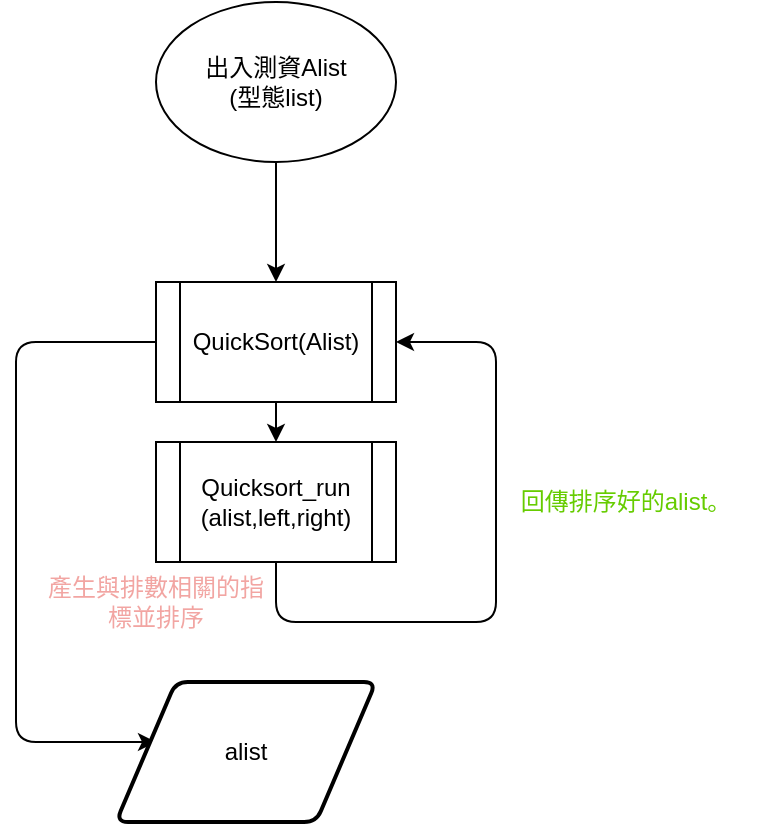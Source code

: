 <mxfile version="12.1.1" type="device" pages="1"><diagram id="MtD7xzEHkFt1nTzXb-gO" name="第1頁"><mxGraphModel dx="768" dy="423" grid="1" gridSize="10" guides="1" tooltips="1" connect="1" arrows="1" fold="1" page="1" pageScale="1" pageWidth="827" pageHeight="1169" math="0" shadow="0"><root><mxCell id="0"/><mxCell id="1" parent="0"/><mxCell id="KVTe_kXV0OX4-L3x2GH1-1" value="QuickSort(Alist)" style="shape=process;whiteSpace=wrap;html=1;backgroundOutline=1;" vertex="1" parent="1"><mxGeometry x="270" y="170" width="120" height="60" as="geometry"/></mxCell><mxCell id="KVTe_kXV0OX4-L3x2GH1-4" style="edgeStyle=orthogonalEdgeStyle;rounded=0;orthogonalLoop=1;jettySize=auto;html=1;exitX=0.5;exitY=1;exitDx=0;exitDy=0;" edge="1" parent="1" source="KVTe_kXV0OX4-L3x2GH1-2" target="KVTe_kXV0OX4-L3x2GH1-1"><mxGeometry relative="1" as="geometry"/></mxCell><mxCell id="KVTe_kXV0OX4-L3x2GH1-2" value="出入測資Alist&lt;br&gt;(型態list)" style="ellipse;whiteSpace=wrap;html=1;" vertex="1" parent="1"><mxGeometry x="270" y="30" width="120" height="80" as="geometry"/></mxCell><mxCell id="KVTe_kXV0OX4-L3x2GH1-5" value="" style="endArrow=classic;html=1;exitX=0.5;exitY=1;exitDx=0;exitDy=0;" edge="1" parent="1" source="KVTe_kXV0OX4-L3x2GH1-1" target="KVTe_kXV0OX4-L3x2GH1-6"><mxGeometry width="50" height="50" relative="1" as="geometry"><mxPoint x="270" y="300" as="sourcePoint"/><mxPoint x="330" y="260" as="targetPoint"/></mxGeometry></mxCell><mxCell id="KVTe_kXV0OX4-L3x2GH1-6" value="Quicksort_run&lt;br&gt;(alist,left,right)" style="shape=process;whiteSpace=wrap;html=1;backgroundOutline=1;" vertex="1" parent="1"><mxGeometry x="270" y="250" width="120" height="60" as="geometry"/></mxCell><mxCell id="KVTe_kXV0OX4-L3x2GH1-10" value="" style="endArrow=classic;html=1;fontColor=#66CC00;exitX=0.5;exitY=1;exitDx=0;exitDy=0;entryX=1;entryY=0.5;entryDx=0;entryDy=0;" edge="1" parent="1" source="KVTe_kXV0OX4-L3x2GH1-6" target="KVTe_kXV0OX4-L3x2GH1-1"><mxGeometry width="50" height="50" relative="1" as="geometry"><mxPoint x="270" y="380" as="sourcePoint"/><mxPoint x="440" y="340" as="targetPoint"/><Array as="points"><mxPoint x="330" y="340"/><mxPoint x="440" y="340"/><mxPoint x="440" y="200"/></Array></mxGeometry></mxCell><mxCell id="KVTe_kXV0OX4-L3x2GH1-12" value="回傳排序好的alist。" style="text;html=1;strokeColor=none;fillColor=none;align=center;verticalAlign=middle;whiteSpace=wrap;rounded=0;fontColor=#66CC00;" vertex="1" parent="1"><mxGeometry x="430" y="260" width="150" height="40" as="geometry"/></mxCell><mxCell id="KVTe_kXV0OX4-L3x2GH1-13" value="" style="endArrow=classic;html=1;fontColor=#66CC00;exitX=0;exitY=0.5;exitDx=0;exitDy=0;" edge="1" parent="1" source="KVTe_kXV0OX4-L3x2GH1-1"><mxGeometry width="50" height="50" relative="1" as="geometry"><mxPoint x="270" y="420" as="sourcePoint"/><mxPoint x="270" y="400" as="targetPoint"/><Array as="points"><mxPoint x="200" y="200"/><mxPoint x="200" y="400"/></Array></mxGeometry></mxCell><mxCell id="KVTe_kXV0OX4-L3x2GH1-14" value="&lt;font color=&quot;#000000&quot;&gt;alist&lt;/font&gt;" style="shape=parallelogram;html=1;strokeWidth=2;perimeter=parallelogramPerimeter;whiteSpace=wrap;rounded=1;arcSize=12;size=0.23;fontColor=#66CC00;" vertex="1" parent="1"><mxGeometry x="250" y="370" width="130" height="70" as="geometry"/></mxCell><mxCell id="KVTe_kXV0OX4-L3x2GH1-17" value="產生與排數相關的指標並排序" style="text;html=1;strokeColor=none;fillColor=none;align=center;verticalAlign=middle;whiteSpace=wrap;rounded=0;fontColor=#EA6B66;labelBackgroundColor=#FFFFFF;labelBorderColor=#FFFFFF;textOpacity=60;" vertex="1" parent="1"><mxGeometry x="210" y="310" width="120" height="40" as="geometry"/></mxCell></root></mxGraphModel></diagram></mxfile>